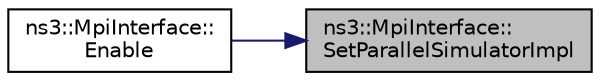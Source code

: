 digraph "ns3::MpiInterface::SetParallelSimulatorImpl"
{
 // LATEX_PDF_SIZE
  edge [fontname="Helvetica",fontsize="10",labelfontname="Helvetica",labelfontsize="10"];
  node [fontname="Helvetica",fontsize="10",shape=record];
  rankdir="RL";
  Node1 [label="ns3::MpiInterface::\lSetParallelSimulatorImpl",height=0.2,width=0.4,color="black", fillcolor="grey75", style="filled", fontcolor="black",tooltip="Common enable logic."];
  Node1 -> Node2 [dir="back",color="midnightblue",fontsize="10",style="solid",fontname="Helvetica"];
  Node2 [label="ns3::MpiInterface::\lEnable",height=0.2,width=0.4,color="black", fillcolor="white", style="filled",URL="$classns3_1_1_mpi_interface.html#ae4512e9386ba0c1cd0857b8ec4620a8b",tooltip="Setup the parallel communication interface."];
}
